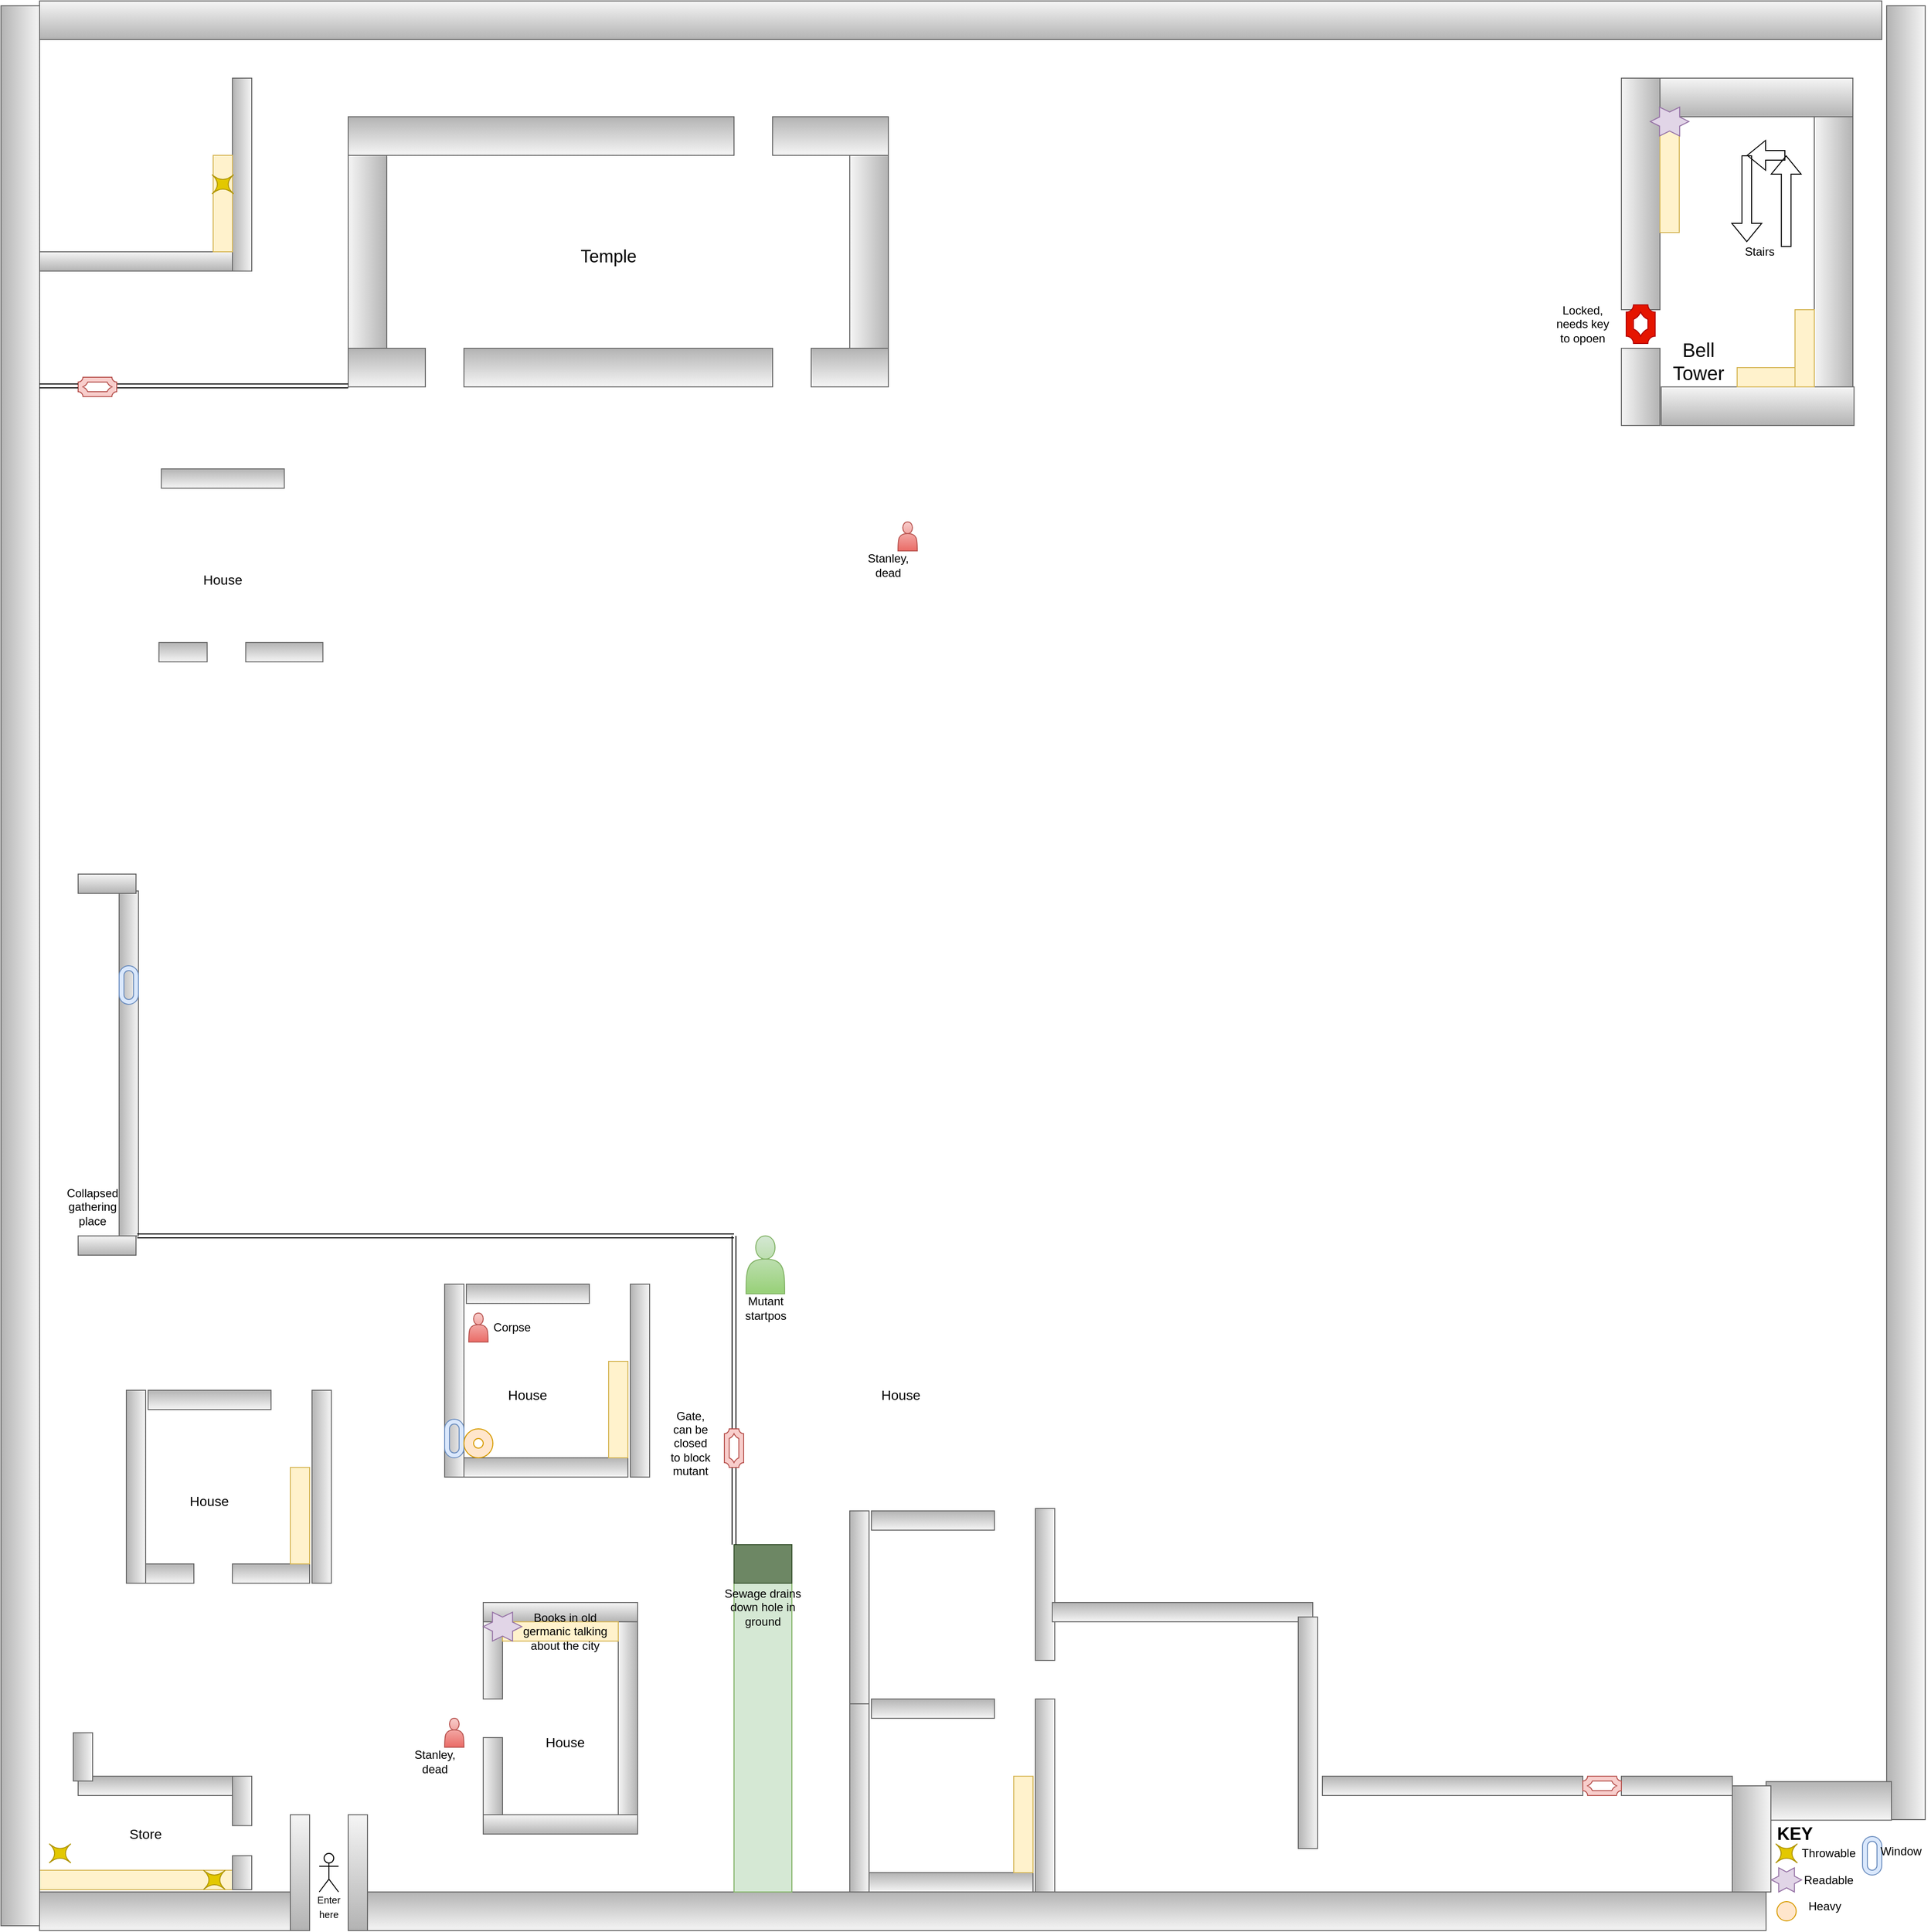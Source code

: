 <mxfile version="21.0.6" type="device"><diagram name="Page-1" id="B1JPj3ahYr-7ZcM4JD8f"><mxGraphModel dx="969" dy="504" grid="1" gridSize="10" guides="1" tooltips="1" connect="1" arrows="1" fold="1" page="1" pageScale="1" pageWidth="2000" pageHeight="2000" math="0" shadow="0"><root><object label="" id="0"><mxCell/></object><mxCell id="1" parent="0"/><mxCell id="BwBZQHCzG1JwZwtNOYDa-2" value="" style="rounded=0;whiteSpace=wrap;html=1;fillColor=#f5f5f5;strokeColor=#666666;gradientColor=#b3b3b3;" parent="1" vertex="1"><mxGeometry x="300" y="1880" width="20" height="120" as="geometry"/></mxCell><mxCell id="BwBZQHCzG1JwZwtNOYDa-3" value="" style="rounded=0;whiteSpace=wrap;html=1;fillColor=#f5f5f5;strokeColor=#666666;gradientColor=#b3b3b3;" parent="1" vertex="1"><mxGeometry x="360" y="1880" width="20" height="120" as="geometry"/></mxCell><mxCell id="BwBZQHCzG1JwZwtNOYDa-4" value="Actor" style="shape=umlActor;verticalLabelPosition=bottom;verticalAlign=top;html=1;outlineConnect=0;noLabel=1;" parent="1" vertex="1"><mxGeometry x="330" y="1920" width="20" height="40" as="geometry"/></mxCell><mxCell id="BwBZQHCzG1JwZwtNOYDa-5" value="&lt;font size=&quot;1&quot;&gt;Enter here&lt;/font&gt;" style="text;strokeColor=none;align=center;fillColor=none;html=1;verticalAlign=middle;whiteSpace=wrap;rounded=0;" parent="1" vertex="1"><mxGeometry x="320" y="1960" width="40" height="30" as="geometry"/></mxCell><mxCell id="BwBZQHCzG1JwZwtNOYDa-6" value="" style="shape=actor;whiteSpace=wrap;html=1;fillColor=#f8cecc;gradientColor=#ea6b66;strokeColor=#b85450;" parent="1" vertex="1"><mxGeometry x="460" y="1780" width="20" height="30" as="geometry"/></mxCell><mxCell id="BwBZQHCzG1JwZwtNOYDa-7" value="Stanley, dead" style="text;strokeColor=none;align=center;fillColor=none;html=1;verticalAlign=middle;whiteSpace=wrap;rounded=0;" parent="1" vertex="1"><mxGeometry x="420" y="1810" width="60" height="30" as="geometry"/></mxCell><mxCell id="BwBZQHCzG1JwZwtNOYDa-9" value="" style="rounded=0;whiteSpace=wrap;html=1;fillColor=#f5f5f5;gradientColor=#b3b3b3;strokeColor=#666666;" parent="1" vertex="1"><mxGeometry x="500" y="1880" width="160" height="20" as="geometry"/></mxCell><mxCell id="BwBZQHCzG1JwZwtNOYDa-10" value="" style="rounded=0;whiteSpace=wrap;html=1;fillColor=#f5f5f5;gradientColor=#b3b3b3;strokeColor=#666666;" parent="1" vertex="1"><mxGeometry x="500" y="1660" width="160" height="20" as="geometry"/></mxCell><mxCell id="BwBZQHCzG1JwZwtNOYDa-11" value="" style="rounded=0;whiteSpace=wrap;html=1;fillColor=#f5f5f5;gradientColor=#b3b3b3;strokeColor=#666666;rotation=-90;" parent="1" vertex="1"><mxGeometry x="470" y="1830" width="80" height="20" as="geometry"/></mxCell><mxCell id="BwBZQHCzG1JwZwtNOYDa-12" value="" style="rounded=0;whiteSpace=wrap;html=1;fillColor=#f5f5f5;gradientColor=#b3b3b3;strokeColor=#666666;rotation=-90;" parent="1" vertex="1"><mxGeometry x="550" y="1770" width="200" height="20" as="geometry"/></mxCell><mxCell id="BwBZQHCzG1JwZwtNOYDa-13" value="" style="rounded=0;whiteSpace=wrap;html=1;fillColor=#f5f5f5;gradientColor=#b3b3b3;strokeColor=#666666;rotation=-90;" parent="1" vertex="1"><mxGeometry x="470" y="1710" width="80" height="20" as="geometry"/></mxCell><mxCell id="BwBZQHCzG1JwZwtNOYDa-14" value="" style="shape=actor;whiteSpace=wrap;html=1;fillColor=#d5e8d4;gradientColor=#97d077;strokeColor=#82b366;" parent="1" vertex="1"><mxGeometry x="772.5" y="1280" width="40" height="60" as="geometry"/></mxCell><mxCell id="BwBZQHCzG1JwZwtNOYDa-15" value="Mutant startpos" style="text;strokeColor=none;align=center;fillColor=none;html=1;verticalAlign=middle;whiteSpace=wrap;rounded=0;" parent="1" vertex="1"><mxGeometry x="762.5" y="1340" width="60" height="30" as="geometry"/></mxCell><mxCell id="BwBZQHCzG1JwZwtNOYDa-17" value="" style="rounded=0;whiteSpace=wrap;html=1;fillColor=#fff2cc;strokeColor=#d6b656;rotation=-180;" parent="1" vertex="1"><mxGeometry x="520" y="1680" width="120" height="20" as="geometry"/></mxCell><mxCell id="BwBZQHCzG1JwZwtNOYDa-16" value="" style="verticalLabelPosition=bottom;verticalAlign=top;html=1;shape=mxgraph.basic.6_point_star;fillColor=#e1d5e7;strokeColor=#9673a6;" parent="1" vertex="1"><mxGeometry x="500" y="1670" width="40" height="30" as="geometry"/></mxCell><mxCell id="BwBZQHCzG1JwZwtNOYDa-18" value="Books in old germanic talking about the city" style="text;strokeColor=none;align=center;fillColor=none;html=1;verticalAlign=middle;whiteSpace=wrap;rounded=0;" parent="1" vertex="1"><mxGeometry x="540" y="1675" width="90" height="30" as="geometry"/></mxCell><mxCell id="BwBZQHCzG1JwZwtNOYDa-21" value="" style="rounded=0;whiteSpace=wrap;html=1;fillColor=#f5f5f5;gradientColor=#b3b3b3;strokeColor=#666666;rotation=0;direction=west;" parent="1" vertex="1"><mxGeometry x="40" y="1960" width="260" height="40" as="geometry"/></mxCell><mxCell id="BwBZQHCzG1JwZwtNOYDa-22" value="" style="rounded=0;whiteSpace=wrap;html=1;fillColor=#f5f5f5;gradientColor=#b3b3b3;strokeColor=#666666;rotation=-90;direction=west;" parent="1" vertex="1"><mxGeometry x="232.5" y="1530" width="200" height="20" as="geometry"/></mxCell><mxCell id="BwBZQHCzG1JwZwtNOYDa-23" value="" style="rounded=0;whiteSpace=wrap;html=1;fillColor=#f5f5f5;gradientColor=#b3b3b3;strokeColor=#666666;rotation=0;direction=west;" parent="1" vertex="1"><mxGeometry x="80" y="1840" width="160" height="20" as="geometry"/></mxCell><mxCell id="BwBZQHCzG1JwZwtNOYDa-24" value="" style="rounded=0;whiteSpace=wrap;html=1;fillColor=#f5f5f5;gradientColor=#b3b3b3;strokeColor=#666666;rotation=-90;direction=west;" parent="1" vertex="1"><mxGeometry x="224.38" y="1855.63" width="51.25" height="20" as="geometry"/></mxCell><mxCell id="BwBZQHCzG1JwZwtNOYDa-25" value="" style="rounded=0;whiteSpace=wrap;html=1;fillColor=#f5f5f5;gradientColor=#b3b3b3;strokeColor=#666666;rotation=0;direction=west;" parent="1" vertex="1"><mxGeometry x="240" y="1620" width="80" height="20" as="geometry"/></mxCell><mxCell id="BwBZQHCzG1JwZwtNOYDa-26" value="" style="rounded=0;whiteSpace=wrap;html=1;rotation=0;direction=west;fillColor=#fff2cc;strokeColor=#d6b656;" parent="1" vertex="1"><mxGeometry x="40" y="1937.5" width="200" height="20" as="geometry"/></mxCell><mxCell id="BwBZQHCzG1JwZwtNOYDa-30" value="" style="rounded=0;whiteSpace=wrap;html=1;fillColor=#f5f5f5;gradientColor=#b3b3b3;strokeColor=#666666;rotation=-90;direction=west;" parent="1" vertex="1"><mxGeometry x="-975" y="980" width="1990" height="40" as="geometry"/></mxCell><mxCell id="BwBZQHCzG1JwZwtNOYDa-31" value="" style="rounded=0;whiteSpace=wrap;html=1;fillColor=#f5f5f5;gradientColor=#b3b3b3;strokeColor=#666666;rotation=-90;direction=west;" parent="1" vertex="1"><mxGeometry x="1035" y="925" width="1880" height="40" as="geometry"/></mxCell><mxCell id="BwBZQHCzG1JwZwtNOYDa-33" value="" style="rounded=0;whiteSpace=wrap;html=1;fillColor=#f5f5f5;gradientColor=#b3b3b3;strokeColor=#666666;rotation=0;direction=west;" parent="1" vertex="1"><mxGeometry x="380" y="1960" width="1450" height="40" as="geometry"/></mxCell><mxCell id="BwBZQHCzG1JwZwtNOYDa-34" value="" style="rounded=0;whiteSpace=wrap;html=1;fillColor=#f5f5f5;gradientColor=#b3b3b3;strokeColor=#666666;rotation=-180;direction=west;" parent="1" vertex="1"><mxGeometry x="40" width="1910" height="40" as="geometry"/></mxCell><mxCell id="BwBZQHCzG1JwZwtNOYDa-35" value="" style="rounded=0;whiteSpace=wrap;html=1;fillColor=#f5f5f5;gradientColor=#b3b3b3;strokeColor=#666666;rotation=-90;direction=west;" parent="1" vertex="1"><mxGeometry x="232.5" y="1930" width="35" height="20" as="geometry"/></mxCell><mxCell id="BwBZQHCzG1JwZwtNOYDa-36" value="" style="rounded=0;whiteSpace=wrap;html=1;fillColor=#f5f5f5;gradientColor=#b3b3b3;strokeColor=#666666;rotation=-90;direction=west;" parent="1" vertex="1"><mxGeometry x="60" y="1810" width="50" height="20" as="geometry"/></mxCell><mxCell id="BwBZQHCzG1JwZwtNOYDa-38" value="" style="shape=switch;whiteSpace=wrap;html=1;fillColor=#e3c800;strokeColor=#B09500;fontColor=#000000;" parent="1" vertex="1"><mxGeometry x="210" y="1937.5" width="22.5" height="20" as="geometry"/></mxCell><mxCell id="BwBZQHCzG1JwZwtNOYDa-39" value="" style="rounded=0;whiteSpace=wrap;html=1;fillColor=#f5f5f5;gradientColor=#b3b3b3;strokeColor=#666666;rotation=0;direction=west;" parent="1" vertex="1"><mxGeometry x="1830" y="1845.63" width="130" height="40" as="geometry"/></mxCell><mxCell id="BwBZQHCzG1JwZwtNOYDa-40" value="" style="rounded=0;whiteSpace=wrap;html=1;fillColor=#f5f5f5;gradientColor=#b3b3b3;strokeColor=#666666;rotation=-90;direction=west;" parent="1" vertex="1"><mxGeometry x="1760" y="1885" width="110" height="40" as="geometry"/></mxCell><mxCell id="BwBZQHCzG1JwZwtNOYDa-41" value="&lt;b&gt;&lt;font style=&quot;font-size: 18px;&quot;&gt;KEY&lt;/font&gt;&lt;/b&gt;" style="text;strokeColor=none;align=center;fillColor=none;html=1;verticalAlign=middle;whiteSpace=wrap;rounded=0;" parent="1" vertex="1"><mxGeometry x="1830" y="1885" width="60" height="30" as="geometry"/></mxCell><mxCell id="BwBZQHCzG1JwZwtNOYDa-42" value="" style="shape=switch;whiteSpace=wrap;html=1;fillColor=#e3c800;strokeColor=#B09500;fontColor=#000000;" parent="1" vertex="1"><mxGeometry x="1840" y="1910" width="22.5" height="20" as="geometry"/></mxCell><mxCell id="BwBZQHCzG1JwZwtNOYDa-45" value="Throwable" style="text;strokeColor=none;align=center;fillColor=none;html=1;verticalAlign=middle;whiteSpace=wrap;rounded=0;" parent="1" vertex="1"><mxGeometry x="1865" y="1905" width="60" height="30" as="geometry"/></mxCell><mxCell id="BwBZQHCzG1JwZwtNOYDa-46" value="" style="verticalLabelPosition=bottom;verticalAlign=top;html=1;shape=mxgraph.basic.6_point_star;fillColor=#e1d5e7;strokeColor=#9673a6;" parent="1" vertex="1"><mxGeometry x="1835.63" y="1935" width="31.25" height="25" as="geometry"/></mxCell><mxCell id="BwBZQHCzG1JwZwtNOYDa-48" value="Readable" style="text;strokeColor=none;align=center;fillColor=none;html=1;verticalAlign=middle;whiteSpace=wrap;rounded=0;" parent="1" vertex="1"><mxGeometry x="1865" y="1932.5" width="60" height="30" as="geometry"/></mxCell><mxCell id="BwBZQHCzG1JwZwtNOYDa-50" value="" style="verticalLabelPosition=bottom;verticalAlign=top;html=1;shape=mxgraph.basic.donut;dx=10;fillColor=#ffe6cc;strokeColor=#d79b00;" parent="1" vertex="1"><mxGeometry x="1841.25" y="1970" width="20" height="20" as="geometry"/></mxCell><mxCell id="BwBZQHCzG1JwZwtNOYDa-52" value="Heavy" style="text;strokeColor=none;align=center;fillColor=none;html=1;verticalAlign=middle;whiteSpace=wrap;rounded=0;" parent="1" vertex="1"><mxGeometry x="1861.25" y="1960" width="60" height="30" as="geometry"/></mxCell><mxCell id="BwBZQHCzG1JwZwtNOYDa-53" value="" style="verticalLabelPosition=bottom;verticalAlign=top;html=1;shape=mxgraph.basic.rect;fillColor2=none;strokeWidth=1;size=20;indent=5;fillColor=#d5e8d4;strokeColor=#82b366;rotation=-90;" parent="1" vertex="1"><mxGeometry x="630" y="1770" width="320" height="60" as="geometry"/></mxCell><mxCell id="BwBZQHCzG1JwZwtNOYDa-54" value="" style="shape=switch;whiteSpace=wrap;html=1;fillColor=#e3c800;strokeColor=#B09500;fontColor=#000000;" parent="1" vertex="1"><mxGeometry x="50" y="1910" width="22.5" height="20" as="geometry"/></mxCell><mxCell id="BwBZQHCzG1JwZwtNOYDa-55" value="" style="rounded=0;whiteSpace=wrap;html=1;fillColor=#f5f5f5;gradientColor=#b3b3b3;strokeColor=#666666;rotation=0;direction=west;" parent="1" vertex="1"><mxGeometry x="150" y="1620" width="50" height="20" as="geometry"/></mxCell><mxCell id="BwBZQHCzG1JwZwtNOYDa-56" value="" style="rounded=0;whiteSpace=wrap;html=1;fillColor=#f5f5f5;gradientColor=#b3b3b3;strokeColor=#666666;rotation=-90;direction=west;" parent="1" vertex="1"><mxGeometry x="40" y="1530" width="200" height="20" as="geometry"/></mxCell><mxCell id="BwBZQHCzG1JwZwtNOYDa-57" value="" style="rounded=0;whiteSpace=wrap;html=1;fillColor=#f5f5f5;gradientColor=#b3b3b3;strokeColor=#666666;rotation=0;direction=west;" parent="1" vertex="1"><mxGeometry x="152.5" y="1440" width="127.5" height="20" as="geometry"/></mxCell><mxCell id="BwBZQHCzG1JwZwtNOYDa-58" value="" style="rounded=0;whiteSpace=wrap;html=1;fillColor=#fff2cc;strokeColor=#d6b656;rotation=-90;direction=west;" parent="1" vertex="1"><mxGeometry x="260" y="1560" width="100" height="20" as="geometry"/></mxCell><mxCell id="QPWJD5iR5wHRCfSodyoZ-1" value="" style="rounded=0;whiteSpace=wrap;html=1;fillColor=#6d8764;fontColor=#ffffff;strokeColor=#3A5431;" vertex="1" parent="1"><mxGeometry x="760" y="1600" width="60" height="40" as="geometry"/></mxCell><mxCell id="QPWJD5iR5wHRCfSodyoZ-2" value="Sewage drains down hole in ground" style="text;strokeColor=none;align=center;fillColor=none;html=1;verticalAlign=middle;whiteSpace=wrap;rounded=0;" vertex="1" parent="1"><mxGeometry x="740" y="1650" width="100" height="30" as="geometry"/></mxCell><mxCell id="QPWJD5iR5wHRCfSodyoZ-3" value="" style="rounded=0;whiteSpace=wrap;html=1;fillColor=#f5f5f5;gradientColor=#b3b3b3;strokeColor=#666666;rotation=-90;direction=west;" vertex="1" parent="1"><mxGeometry x="-46.25" y="1091.25" width="357.5" height="20" as="geometry"/></mxCell><mxCell id="QPWJD5iR5wHRCfSodyoZ-4" value="" style="rounded=0;whiteSpace=wrap;html=1;fillColor=#f5f5f5;gradientColor=#b3b3b3;strokeColor=#666666;rotation=-180;direction=west;" vertex="1" parent="1"><mxGeometry x="80" y="1280" width="60" height="20" as="geometry"/></mxCell><mxCell id="QPWJD5iR5wHRCfSodyoZ-5" value="" style="rounded=0;whiteSpace=wrap;html=1;fillColor=#f5f5f5;gradientColor=#b3b3b3;strokeColor=#666666;rotation=-180;direction=west;" vertex="1" parent="1"><mxGeometry x="80" y="905" width="60" height="20" as="geometry"/></mxCell><mxCell id="QPWJD5iR5wHRCfSodyoZ-6" value="&lt;font style=&quot;font-size: 14px;&quot;&gt;House&lt;/font&gt;" style="text;strokeColor=none;align=center;fillColor=none;html=1;verticalAlign=middle;whiteSpace=wrap;rounded=0;" vertex="1" parent="1"><mxGeometry x="555" y="1790" width="60" height="30" as="geometry"/></mxCell><mxCell id="QPWJD5iR5wHRCfSodyoZ-8" value="&lt;font style=&quot;font-size: 14px;&quot;&gt;Store&lt;/font&gt;" style="text;strokeColor=none;align=center;fillColor=none;html=1;verticalAlign=middle;whiteSpace=wrap;rounded=0;" vertex="1" parent="1"><mxGeometry x="120" y="1885" width="60" height="30" as="geometry"/></mxCell><mxCell id="QPWJD5iR5wHRCfSodyoZ-9" value="&lt;font style=&quot;font-size: 14px;&quot;&gt;House&lt;/font&gt;" style="text;strokeColor=none;align=center;fillColor=none;html=1;verticalAlign=middle;whiteSpace=wrap;rounded=0;" vertex="1" parent="1"><mxGeometry x="186.25" y="1540" width="60" height="30" as="geometry"/></mxCell><mxCell id="QPWJD5iR5wHRCfSodyoZ-10" value="" style="shape=actor;whiteSpace=wrap;html=1;fillColor=#f8cecc;gradientColor=#ea6b66;strokeColor=#b85450;" vertex="1" parent="1"><mxGeometry x="930" y="540" width="20" height="30" as="geometry"/></mxCell><mxCell id="QPWJD5iR5wHRCfSodyoZ-11" value="Stanley, dead" style="text;strokeColor=none;align=center;fillColor=none;html=1;verticalAlign=middle;whiteSpace=wrap;rounded=0;" vertex="1" parent="1"><mxGeometry x="890" y="570" width="60" height="30" as="geometry"/></mxCell><mxCell id="QPWJD5iR5wHRCfSodyoZ-12" value="" style="rounded=0;whiteSpace=wrap;html=1;fillColor=#f5f5f5;gradientColor=#b3b3b3;strokeColor=#666666;rotation=-90;" vertex="1" parent="1"><mxGeometry x="800" y="240" width="200" height="40" as="geometry"/></mxCell><mxCell id="QPWJD5iR5wHRCfSodyoZ-13" value="" style="rounded=0;whiteSpace=wrap;html=1;fillColor=#f5f5f5;gradientColor=#b3b3b3;strokeColor=#666666;rotation=-90;" vertex="1" parent="1"><mxGeometry x="280" y="240" width="200" height="40" as="geometry"/></mxCell><mxCell id="QPWJD5iR5wHRCfSodyoZ-14" value="" style="rounded=0;whiteSpace=wrap;html=1;fillColor=#f5f5f5;gradientColor=#b3b3b3;strokeColor=#666666;rotation=-180;" vertex="1" parent="1"><mxGeometry x="480" y="360" width="320" height="40" as="geometry"/></mxCell><mxCell id="QPWJD5iR5wHRCfSodyoZ-15" value="" style="rounded=0;whiteSpace=wrap;html=1;fillColor=#f5f5f5;gradientColor=#b3b3b3;strokeColor=#666666;rotation=-180;" vertex="1" parent="1"><mxGeometry x="360" y="120" width="400" height="40" as="geometry"/></mxCell><mxCell id="QPWJD5iR5wHRCfSodyoZ-16" value="" style="rounded=0;whiteSpace=wrap;html=1;fillColor=#f5f5f5;gradientColor=#b3b3b3;strokeColor=#666666;rotation=-180;" vertex="1" parent="1"><mxGeometry x="360" y="360" width="80" height="40" as="geometry"/></mxCell><mxCell id="QPWJD5iR5wHRCfSodyoZ-20" value="&lt;font style=&quot;font-size: 18px;&quot;&gt;Temple&lt;/font&gt;" style="text;strokeColor=none;align=center;fillColor=none;html=1;verticalAlign=middle;whiteSpace=wrap;rounded=0;" vertex="1" parent="1"><mxGeometry x="600" y="250" width="60" height="30" as="geometry"/></mxCell><mxCell id="QPWJD5iR5wHRCfSodyoZ-23" value="" style="rounded=0;whiteSpace=wrap;html=1;fillColor=#f5f5f5;gradientColor=#b3b3b3;strokeColor=#666666;" vertex="1" parent="1"><mxGeometry x="1721.25" y="400" width="200" height="40" as="geometry"/></mxCell><mxCell id="QPWJD5iR5wHRCfSodyoZ-24" value="" style="rounded=0;whiteSpace=wrap;html=1;fillColor=#f5f5f5;gradientColor=#b3b3b3;strokeColor=#666666;" vertex="1" parent="1"><mxGeometry x="1720" y="80" width="200" height="40" as="geometry"/></mxCell><mxCell id="QPWJD5iR5wHRCfSodyoZ-25" value="" style="rounded=0;whiteSpace=wrap;html=1;fillColor=#f5f5f5;gradientColor=#b3b3b3;strokeColor=#666666;rotation=-90;" vertex="1" parent="1"><mxGeometry x="1660" y="380" width="80" height="40" as="geometry"/></mxCell><mxCell id="QPWJD5iR5wHRCfSodyoZ-26" value="" style="rounded=0;whiteSpace=wrap;html=1;fillColor=#f5f5f5;gradientColor=#b3b3b3;strokeColor=#666666;rotation=-90;" vertex="1" parent="1"><mxGeometry x="1760" y="240" width="280" height="40" as="geometry"/></mxCell><mxCell id="QPWJD5iR5wHRCfSodyoZ-27" value="" style="rounded=0;whiteSpace=wrap;html=1;fillColor=#f5f5f5;gradientColor=#b3b3b3;strokeColor=#666666;rotation=-90;" vertex="1" parent="1"><mxGeometry x="1580" y="180" width="240" height="40" as="geometry"/></mxCell><mxCell id="QPWJD5iR5wHRCfSodyoZ-28" value="" style="rounded=0;whiteSpace=wrap;html=1;fillColor=#fff2cc;strokeColor=#d6b656;rotation=90;" vertex="1" parent="1"><mxGeometry x="1670" y="170" width="120" height="20" as="geometry"/></mxCell><mxCell id="QPWJD5iR5wHRCfSodyoZ-29" value="" style="verticalLabelPosition=bottom;verticalAlign=top;html=1;shape=mxgraph.basic.6_point_star;fillColor=#e1d5e7;strokeColor=#9673a6;" vertex="1" parent="1"><mxGeometry x="1710" y="110" width="40" height="30" as="geometry"/></mxCell><mxCell id="QPWJD5iR5wHRCfSodyoZ-31" value="&lt;font style=&quot;font-size: 20px;&quot;&gt;Bell Tower&lt;/font&gt;" style="text;strokeColor=none;align=center;fillColor=none;html=1;verticalAlign=middle;whiteSpace=wrap;rounded=0;fontSize=20;" vertex="1" parent="1"><mxGeometry x="1725" y="350" width="70" height="45" as="geometry"/></mxCell><mxCell id="QPWJD5iR5wHRCfSodyoZ-32" value="" style="shape=flexArrow;endArrow=classic;html=1;rounded=0;" edge="1" parent="1"><mxGeometry width="50" height="50" relative="1" as="geometry"><mxPoint x="1850.84" y="255" as="sourcePoint"/><mxPoint x="1850.84" y="160" as="targetPoint"/></mxGeometry></mxCell><mxCell id="QPWJD5iR5wHRCfSodyoZ-33" value="" style="shape=flexArrow;endArrow=classic;html=1;rounded=0;" edge="1" parent="1"><mxGeometry width="50" height="50" relative="1" as="geometry"><mxPoint x="1810" y="160" as="sourcePoint"/><mxPoint x="1810" y="250" as="targetPoint"/></mxGeometry></mxCell><mxCell id="QPWJD5iR5wHRCfSodyoZ-34" value="" style="shape=flexArrow;endArrow=classic;html=1;rounded=0;" edge="1" parent="1"><mxGeometry width="50" height="50" relative="1" as="geometry"><mxPoint x="1850" y="160" as="sourcePoint"/><mxPoint x="1810" y="160" as="targetPoint"/></mxGeometry></mxCell><mxCell id="QPWJD5iR5wHRCfSodyoZ-36" value="&lt;font style=&quot;font-size: 12px;&quot;&gt;Stairs&lt;/font&gt;" style="text;strokeColor=none;align=center;fillColor=none;html=1;verticalAlign=middle;whiteSpace=wrap;rounded=0;fontSize=12;" vertex="1" parent="1"><mxGeometry x="1806.25" y="252.5" width="35" height="15" as="geometry"/></mxCell><mxCell id="QPWJD5iR5wHRCfSodyoZ-37" value="" style="rounded=0;whiteSpace=wrap;html=1;fillColor=#fff2cc;strokeColor=#d6b656;rotation=90;" vertex="1" parent="1"><mxGeometry x="1830" y="350" width="80" height="20" as="geometry"/></mxCell><mxCell id="QPWJD5iR5wHRCfSodyoZ-38" value="" style="rounded=0;whiteSpace=wrap;html=1;fillColor=#fff2cc;strokeColor=#d6b656;rotation=0;" vertex="1" parent="1"><mxGeometry x="1800" y="380" width="60" height="20" as="geometry"/></mxCell><mxCell id="QPWJD5iR5wHRCfSodyoZ-40" value="" style="shape=image;html=1;verticalAlign=top;verticalLabelPosition=bottom;labelBackgroundColor=#ffffff;imageAspect=0;aspect=fixed;image=https://cdn4.iconfinder.com/data/icons/ionicons/512/icon-ios7-bell-128.png" vertex="1" parent="1"><mxGeometry x="1750" y="277" width="53" height="53" as="geometry"/></mxCell><mxCell id="QPWJD5iR5wHRCfSodyoZ-41" value="" style="rounded=0;whiteSpace=wrap;html=1;fillColor=#f5f5f5;gradientColor=#b3b3b3;strokeColor=#666666;rotation=-180;" vertex="1" parent="1"><mxGeometry x="800" y="120" width="120" height="40" as="geometry"/></mxCell><mxCell id="QPWJD5iR5wHRCfSodyoZ-42" value="" style="rounded=0;whiteSpace=wrap;html=1;fillColor=#f5f5f5;gradientColor=#b3b3b3;strokeColor=#666666;rotation=-180;" vertex="1" parent="1"><mxGeometry x="840" y="360" width="80" height="40" as="geometry"/></mxCell><mxCell id="QPWJD5iR5wHRCfSodyoZ-44" value="" style="rounded=0;whiteSpace=wrap;html=1;fillColor=#f5f5f5;gradientColor=#b3b3b3;strokeColor=#666666;rotation=-90;direction=west;" vertex="1" parent="1"><mxGeometry x="150" y="170" width="200" height="20" as="geometry"/></mxCell><mxCell id="QPWJD5iR5wHRCfSodyoZ-45" value="" style="rounded=0;whiteSpace=wrap;html=1;fillColor=#f5f5f5;gradientColor=#b3b3b3;strokeColor=#666666;rotation=0;direction=west;" vertex="1" parent="1"><mxGeometry x="253.76" y="665" width="80" height="20" as="geometry"/></mxCell><mxCell id="QPWJD5iR5wHRCfSodyoZ-46" value="" style="rounded=0;whiteSpace=wrap;html=1;fillColor=#f5f5f5;gradientColor=#b3b3b3;strokeColor=#666666;rotation=0;direction=west;" vertex="1" parent="1"><mxGeometry x="163.76" y="665" width="50" height="20" as="geometry"/></mxCell><mxCell id="QPWJD5iR5wHRCfSodyoZ-47" value="" style="rounded=0;whiteSpace=wrap;html=1;fillColor=#f5f5f5;gradientColor=#b3b3b3;strokeColor=#666666;rotation=-180;direction=west;" vertex="1" parent="1"><mxGeometry x="40" y="260" width="200" height="20" as="geometry"/></mxCell><mxCell id="QPWJD5iR5wHRCfSodyoZ-48" value="" style="rounded=0;whiteSpace=wrap;html=1;fillColor=#f5f5f5;gradientColor=#b3b3b3;strokeColor=#666666;rotation=0;direction=west;" vertex="1" parent="1"><mxGeometry x="166.26" y="485" width="127.5" height="20" as="geometry"/></mxCell><mxCell id="QPWJD5iR5wHRCfSodyoZ-49" value="" style="rounded=0;whiteSpace=wrap;html=1;fillColor=#fff2cc;strokeColor=#d6b656;rotation=-90;direction=west;" vertex="1" parent="1"><mxGeometry x="180" y="200" width="100" height="20" as="geometry"/></mxCell><mxCell id="QPWJD5iR5wHRCfSodyoZ-50" value="&lt;font style=&quot;font-size: 14px;&quot;&gt;House&lt;/font&gt;" style="text;strokeColor=none;align=center;fillColor=none;html=1;verticalAlign=middle;whiteSpace=wrap;rounded=0;" vertex="1" parent="1"><mxGeometry x="200.01" y="585" width="60" height="30" as="geometry"/></mxCell><mxCell id="QPWJD5iR5wHRCfSodyoZ-51" value="" style="shape=switch;whiteSpace=wrap;html=1;fillColor=#e3c800;strokeColor=#B09500;fontColor=#000000;" vertex="1" parent="1"><mxGeometry x="218.76" y="180" width="22.5" height="20" as="geometry"/></mxCell><mxCell id="QPWJD5iR5wHRCfSodyoZ-53" value="" style="shape=link;html=1;rounded=0;" edge="1" parent="1"><mxGeometry width="100" relative="1" as="geometry"><mxPoint x="141.26" y="1280" as="sourcePoint"/><mxPoint x="760" y="1280" as="targetPoint"/></mxGeometry></mxCell><mxCell id="QPWJD5iR5wHRCfSodyoZ-54" value="" style="shape=link;html=1;rounded=0;" edge="1" parent="1"><mxGeometry width="100" relative="1" as="geometry"><mxPoint x="760" y="1480" as="sourcePoint"/><mxPoint x="760" y="1280" as="targetPoint"/></mxGeometry></mxCell><mxCell id="QPWJD5iR5wHRCfSodyoZ-55" value="" style="shape=link;html=1;rounded=0;" edge="1" parent="1"><mxGeometry width="100" relative="1" as="geometry"><mxPoint x="760" y="1600" as="sourcePoint"/><mxPoint x="760" y="1520" as="targetPoint"/></mxGeometry></mxCell><mxCell id="QPWJD5iR5wHRCfSodyoZ-56" value="" style="verticalLabelPosition=bottom;verticalAlign=top;html=1;shape=mxgraph.basic.plaque_frame;dx=10;whiteSpace=wrap;fillColor=#f8cecc;strokeColor=#b85450;rotation=90;" vertex="1" parent="1"><mxGeometry x="740" y="1490" width="40" height="20" as="geometry"/></mxCell><mxCell id="QPWJD5iR5wHRCfSodyoZ-57" value="Gate, can be closed to block mutant" style="text;strokeColor=none;align=center;fillColor=none;html=1;verticalAlign=middle;whiteSpace=wrap;rounded=0;" vertex="1" parent="1"><mxGeometry x="690" y="1460" width="50" height="70" as="geometry"/></mxCell><mxCell id="QPWJD5iR5wHRCfSodyoZ-58" value="" style="rounded=0;whiteSpace=wrap;html=1;fillColor=#f5f5f5;gradientColor=#b3b3b3;strokeColor=#666666;rotation=-90;direction=west;" vertex="1" parent="1"><mxGeometry x="562.5" y="1420" width="200" height="20" as="geometry"/></mxCell><mxCell id="QPWJD5iR5wHRCfSodyoZ-59" value="" style="rounded=0;whiteSpace=wrap;html=1;fillColor=#f5f5f5;gradientColor=#b3b3b3;strokeColor=#666666;rotation=0;direction=west;" vertex="1" parent="1"><mxGeometry x="480" y="1510" width="170" height="20" as="geometry"/></mxCell><mxCell id="QPWJD5iR5wHRCfSodyoZ-61" value="" style="rounded=0;whiteSpace=wrap;html=1;fillColor=#f5f5f5;gradientColor=#b3b3b3;strokeColor=#666666;rotation=-90;direction=west;" vertex="1" parent="1"><mxGeometry x="370" y="1420" width="200" height="20" as="geometry"/></mxCell><mxCell id="QPWJD5iR5wHRCfSodyoZ-62" value="" style="rounded=0;whiteSpace=wrap;html=1;fillColor=#f5f5f5;gradientColor=#b3b3b3;strokeColor=#666666;rotation=0;direction=west;" vertex="1" parent="1"><mxGeometry x="482.5" y="1330" width="127.5" height="20" as="geometry"/></mxCell><mxCell id="QPWJD5iR5wHRCfSodyoZ-63" value="" style="rounded=0;whiteSpace=wrap;html=1;fillColor=#fff2cc;strokeColor=#d6b656;rotation=-90;direction=west;" vertex="1" parent="1"><mxGeometry x="590" y="1450" width="100" height="20" as="geometry"/></mxCell><mxCell id="QPWJD5iR5wHRCfSodyoZ-64" value="&lt;font style=&quot;font-size: 14px;&quot;&gt;House&lt;/font&gt;" style="text;strokeColor=none;align=center;fillColor=none;html=1;verticalAlign=middle;whiteSpace=wrap;rounded=0;" vertex="1" parent="1"><mxGeometry x="516.25" y="1430" width="60" height="30" as="geometry"/></mxCell><mxCell id="QPWJD5iR5wHRCfSodyoZ-65" value="" style="verticalLabelPosition=bottom;verticalAlign=top;html=1;shape=mxgraph.basic.rounded_frame;dx=10;whiteSpace=wrap;fillColor=#dae8fc;strokeColor=#6c8ebf;rotation=-90;" vertex="1" parent="1"><mxGeometry x="450" y="1480" width="40" height="20" as="geometry"/></mxCell><mxCell id="QPWJD5iR5wHRCfSodyoZ-66" value="" style="verticalLabelPosition=bottom;verticalAlign=top;html=1;shape=mxgraph.basic.rounded_frame;dx=10;whiteSpace=wrap;fillColor=#dae8fc;strokeColor=#6c8ebf;rotation=90;" vertex="1" parent="1"><mxGeometry x="1920" y="1912.5" width="40" height="20" as="geometry"/></mxCell><mxCell id="QPWJD5iR5wHRCfSodyoZ-67" value="Window" style="text;strokeColor=none;align=center;fillColor=none;html=1;verticalAlign=middle;whiteSpace=wrap;rounded=0;" vertex="1" parent="1"><mxGeometry x="1940" y="1902.5" width="60" height="30" as="geometry"/></mxCell><mxCell id="QPWJD5iR5wHRCfSodyoZ-68" value="" style="verticalLabelPosition=bottom;verticalAlign=top;html=1;shape=mxgraph.basic.donut;dx=10;fillColor=#ffe6cc;strokeColor=#d79b00;" vertex="1" parent="1"><mxGeometry x="480" y="1480" width="30" height="30" as="geometry"/></mxCell><mxCell id="QPWJD5iR5wHRCfSodyoZ-69" value="Collapsed gathering place" style="text;strokeColor=none;align=center;fillColor=none;html=1;verticalAlign=middle;whiteSpace=wrap;rounded=0;" vertex="1" parent="1"><mxGeometry x="70" y="1230" width="50" height="40" as="geometry"/></mxCell><mxCell id="QPWJD5iR5wHRCfSodyoZ-71" value="" style="shape=actor;whiteSpace=wrap;html=1;fillColor=#f8cecc;gradientColor=#ea6b66;strokeColor=#b85450;" vertex="1" parent="1"><mxGeometry x="485" y="1360" width="20" height="30" as="geometry"/></mxCell><mxCell id="QPWJD5iR5wHRCfSodyoZ-72" value="Corpse" style="text;strokeColor=none;align=center;fillColor=none;html=1;verticalAlign=middle;whiteSpace=wrap;rounded=0;" vertex="1" parent="1"><mxGeometry x="500" y="1360" width="60" height="30" as="geometry"/></mxCell><mxCell id="QPWJD5iR5wHRCfSodyoZ-73" value="" style="shape=link;html=1;rounded=0;" edge="1" parent="1"><mxGeometry width="100" relative="1" as="geometry"><mxPoint x="120" y="399" as="sourcePoint"/><mxPoint x="360" y="398.95" as="targetPoint"/></mxGeometry></mxCell><mxCell id="QPWJD5iR5wHRCfSodyoZ-75" value="" style="verticalLabelPosition=bottom;verticalAlign=top;html=1;shape=mxgraph.basic.plaque_frame;dx=10;whiteSpace=wrap;fillColor=#f8cecc;strokeColor=#b85450;rotation=0;" vertex="1" parent="1"><mxGeometry x="80" y="390" width="40" height="20" as="geometry"/></mxCell><mxCell id="QPWJD5iR5wHRCfSodyoZ-76" value="" style="shape=link;html=1;rounded=0;" edge="1" parent="1"><mxGeometry width="100" relative="1" as="geometry"><mxPoint x="40" y="398.95" as="sourcePoint"/><mxPoint x="80" y="399" as="targetPoint"/></mxGeometry></mxCell><mxCell id="QPWJD5iR5wHRCfSodyoZ-77" value="" style="verticalLabelPosition=bottom;verticalAlign=top;html=1;shape=mxgraph.basic.rounded_frame;dx=10;whiteSpace=wrap;fillColor=#dae8fc;strokeColor=#6c8ebf;rotation=90;" vertex="1" parent="1"><mxGeometry x="112.5" y="1010" width="40" height="20" as="geometry"/></mxCell><mxCell id="QPWJD5iR5wHRCfSodyoZ-78" value="" style="rounded=0;whiteSpace=wrap;html=1;fillColor=#f5f5f5;gradientColor=#b3b3b3;strokeColor=#666666;rotation=-90;direction=west;" vertex="1" parent="1"><mxGeometry x="982.5" y="1850" width="200" height="20" as="geometry"/></mxCell><mxCell id="QPWJD5iR5wHRCfSodyoZ-80" value="" style="rounded=0;whiteSpace=wrap;html=1;fillColor=#f5f5f5;gradientColor=#b3b3b3;strokeColor=#666666;rotation=0;direction=west;" vertex="1" parent="1"><mxGeometry x="900" y="1940" width="170" height="20" as="geometry"/></mxCell><mxCell id="QPWJD5iR5wHRCfSodyoZ-81" value="" style="rounded=0;whiteSpace=wrap;html=1;fillColor=#f5f5f5;gradientColor=#b3b3b3;strokeColor=#666666;rotation=-90;direction=west;" vertex="1" parent="1"><mxGeometry x="790" y="1850" width="200" height="20" as="geometry"/></mxCell><mxCell id="QPWJD5iR5wHRCfSodyoZ-82" value="" style="rounded=0;whiteSpace=wrap;html=1;fillColor=#f5f5f5;gradientColor=#b3b3b3;strokeColor=#666666;rotation=0;direction=west;" vertex="1" parent="1"><mxGeometry x="902.5" y="1760" width="127.5" height="20" as="geometry"/></mxCell><mxCell id="QPWJD5iR5wHRCfSodyoZ-83" value="" style="rounded=0;whiteSpace=wrap;html=1;fillColor=#fff2cc;strokeColor=#d6b656;rotation=-90;direction=west;" vertex="1" parent="1"><mxGeometry x="1010" y="1880" width="100" height="20" as="geometry"/></mxCell><mxCell id="QPWJD5iR5wHRCfSodyoZ-84" value="&lt;font style=&quot;font-size: 14px;&quot;&gt;House&lt;/font&gt;" style="text;strokeColor=none;align=center;fillColor=none;html=1;verticalAlign=middle;whiteSpace=wrap;rounded=0;" vertex="1" parent="1"><mxGeometry x="902.5" y="1430" width="60" height="30" as="geometry"/></mxCell><mxCell id="QPWJD5iR5wHRCfSodyoZ-85" value="" style="rounded=0;whiteSpace=wrap;html=1;fillColor=#f5f5f5;gradientColor=#b3b3b3;strokeColor=#666666;rotation=-90;direction=west;" vertex="1" parent="1"><mxGeometry x="1003.75" y="1631.25" width="157.5" height="20" as="geometry"/></mxCell><mxCell id="QPWJD5iR5wHRCfSodyoZ-88" value="" style="rounded=0;whiteSpace=wrap;html=1;fillColor=#f5f5f5;gradientColor=#b3b3b3;strokeColor=#666666;rotation=-90;direction=west;" vertex="1" parent="1"><mxGeometry x="790" y="1655" width="200" height="20" as="geometry"/></mxCell><mxCell id="QPWJD5iR5wHRCfSodyoZ-89" value="" style="rounded=0;whiteSpace=wrap;html=1;fillColor=#f5f5f5;gradientColor=#b3b3b3;strokeColor=#666666;rotation=0;direction=west;" vertex="1" parent="1"><mxGeometry x="902.5" y="1565" width="127.5" height="20" as="geometry"/></mxCell><mxCell id="QPWJD5iR5wHRCfSodyoZ-92" value="" style="rounded=0;whiteSpace=wrap;html=1;fillColor=#f5f5f5;gradientColor=#b3b3b3;strokeColor=#666666;rotation=0;direction=west;" vertex="1" parent="1"><mxGeometry x="1090" y="1660" width="270" height="20" as="geometry"/></mxCell><mxCell id="QPWJD5iR5wHRCfSodyoZ-93" value="" style="rounded=0;whiteSpace=wrap;html=1;fillColor=#f5f5f5;gradientColor=#b3b3b3;strokeColor=#666666;rotation=-90;direction=west;" vertex="1" parent="1"><mxGeometry x="1235" y="1785" width="240" height="20" as="geometry"/></mxCell><mxCell id="QPWJD5iR5wHRCfSodyoZ-94" value="" style="rounded=0;whiteSpace=wrap;html=1;fillColor=#f5f5f5;gradientColor=#b3b3b3;strokeColor=#666666;rotation=0;direction=west;" vertex="1" parent="1"><mxGeometry x="1370" y="1840" width="270" height="20" as="geometry"/></mxCell><mxCell id="QPWJD5iR5wHRCfSodyoZ-95" value="" style="rounded=0;whiteSpace=wrap;html=1;fillColor=#f5f5f5;gradientColor=#b3b3b3;strokeColor=#666666;rotation=0;direction=west;" vertex="1" parent="1"><mxGeometry x="1680" y="1840" width="115" height="20" as="geometry"/></mxCell><mxCell id="QPWJD5iR5wHRCfSodyoZ-96" value="" style="verticalLabelPosition=bottom;verticalAlign=top;html=1;shape=mxgraph.basic.plaque_frame;dx=10;whiteSpace=wrap;fillColor=#f8cecc;strokeColor=#b85450;rotation=0;" vertex="1" parent="1"><mxGeometry x="1640" y="1840" width="40" height="20" as="geometry"/></mxCell><mxCell id="QPWJD5iR5wHRCfSodyoZ-97" value="" style="verticalLabelPosition=bottom;verticalAlign=top;html=1;shape=mxgraph.basic.plaque_frame;dx=10;whiteSpace=wrap;fillColor=#e51400;strokeColor=#B20000;rotation=-90;fontColor=#ffffff;" vertex="1" parent="1"><mxGeometry x="1680" y="320" width="40" height="30" as="geometry"/></mxCell><mxCell id="QPWJD5iR5wHRCfSodyoZ-98" value="&lt;font style=&quot;font-size: 12px;&quot;&gt;Locked, needs key to opoen&lt;/font&gt;" style="text;strokeColor=none;align=center;fillColor=none;html=1;verticalAlign=middle;whiteSpace=wrap;rounded=0;fontSize=12;" vertex="1" parent="1"><mxGeometry x="1610" y="312.5" width="60" height="45" as="geometry"/></mxCell></root></mxGraphModel></diagram></mxfile>